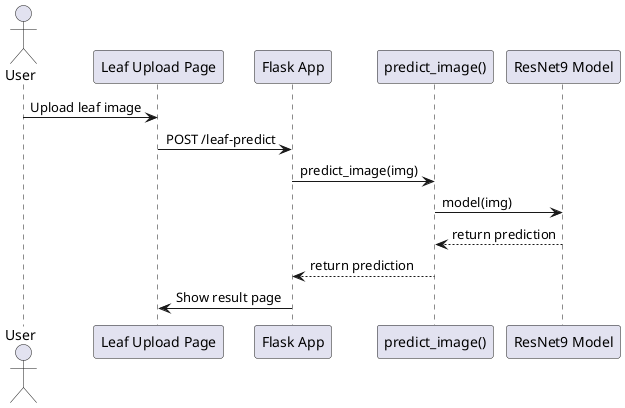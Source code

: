 @startuml
actor User
participant "Leaf Upload Page" as UI
participant "Flask App" as App
participant "predict_image()" as Predictor
participant "ResNet9 Model" as Model

User -> UI : Upload leaf image
UI -> App : POST /leaf-predict
App -> Predictor : predict_image(img)
Predictor -> Model : model(img)
Model --> Predictor : return prediction
Predictor --> App : return prediction
App -> UI : Show result page
@enduml

